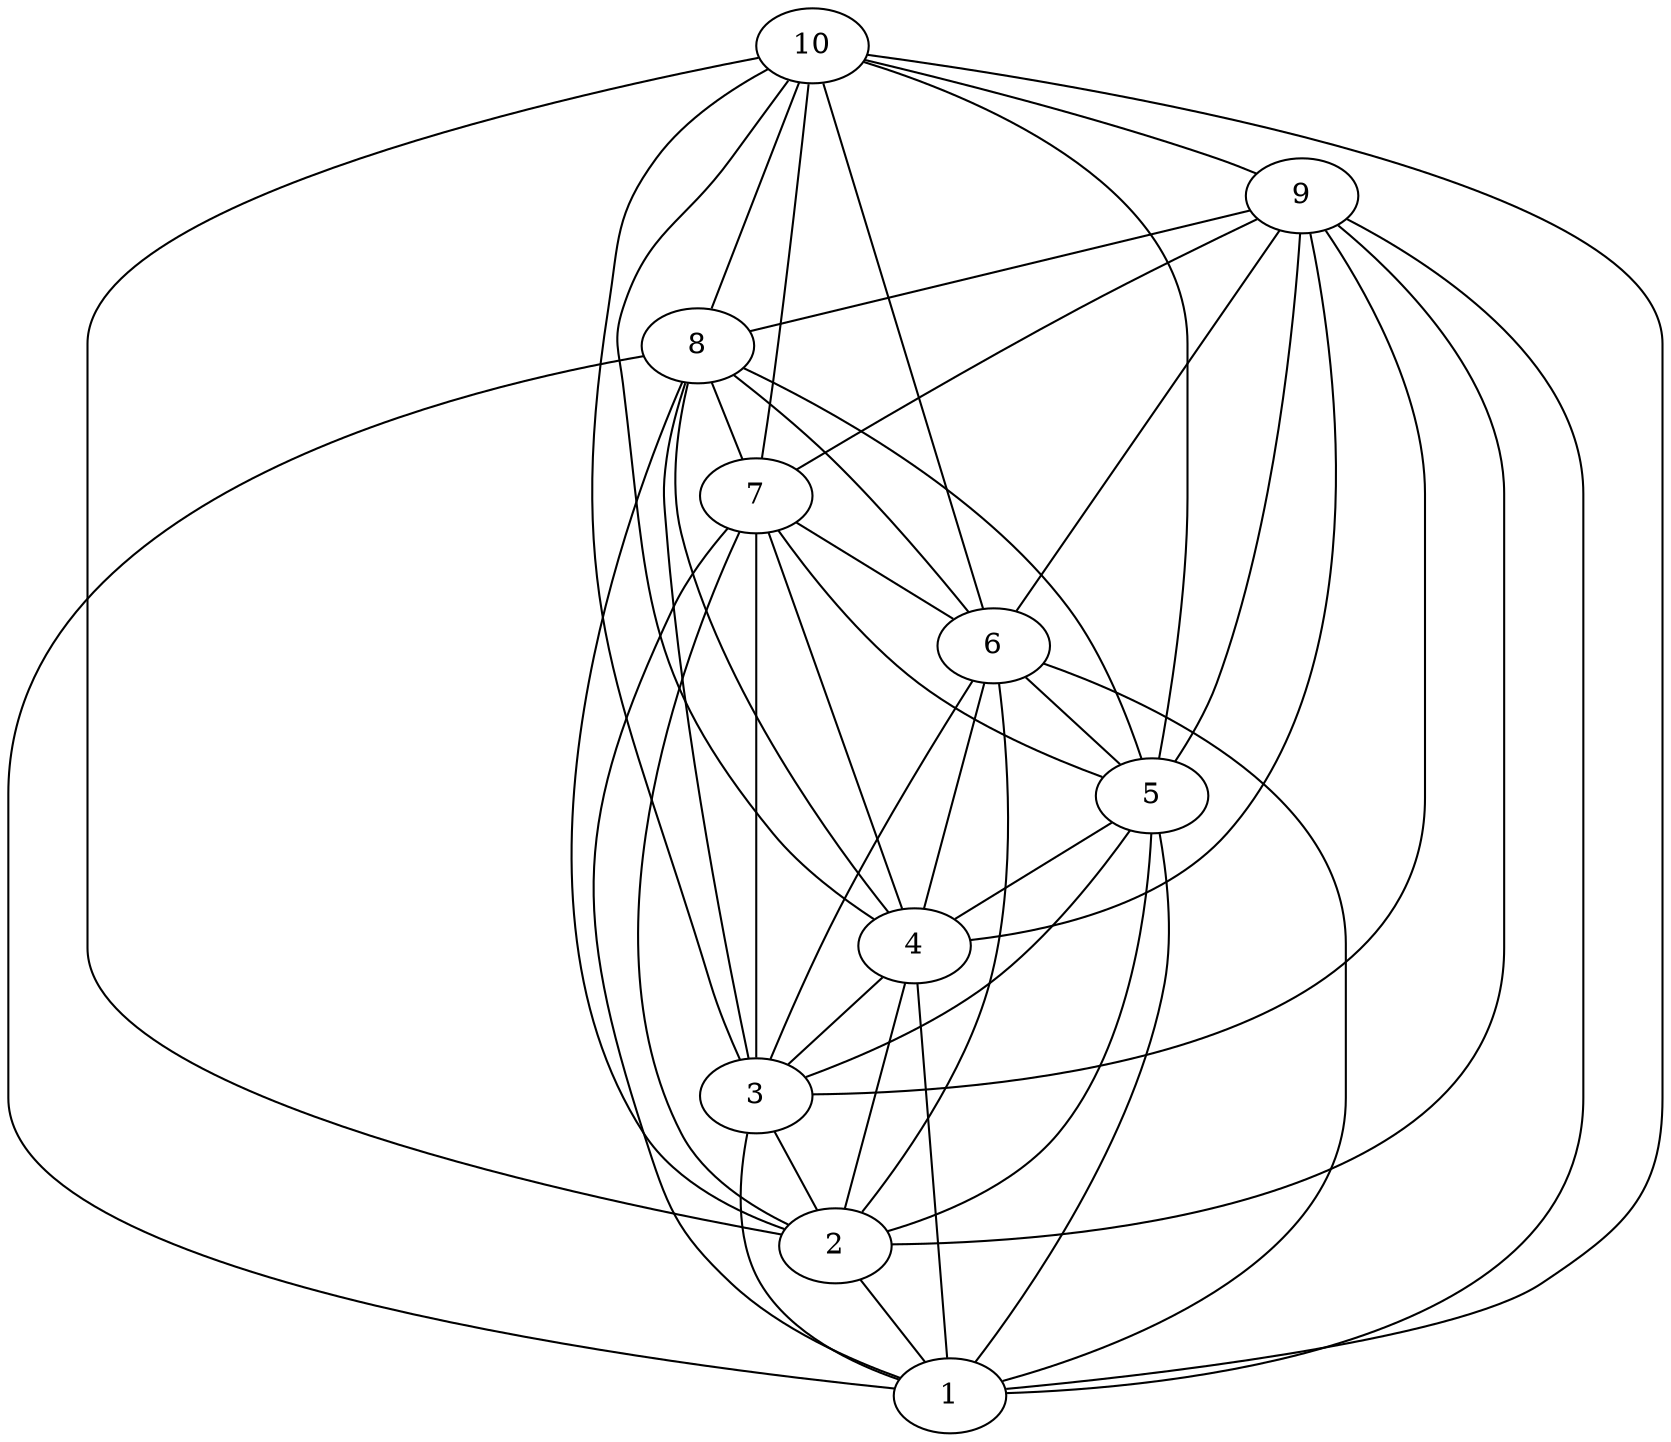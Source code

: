 graph G {
7 -- 3;
9 -- 1;
9 -- 8;
10 -- 6;
2 -- 1;
6 -- 2;
9 -- 4;
5 -- 1;
10 -- 3;
8 -- 5;
7 -- 2;
10 -- 8;
8 -- 1;
10 -- 7;
7 -- 6;
10 -- 2;
6 -- 3;
8 -- 6;
4 -- 1;
10 -- 9;
9 -- 7;
6 -- 4;
3 -- 2;
5 -- 4;
8 -- 2;
10 -- 4;
7 -- 1;
9 -- 3;
7 -- 5;
10 -- 1;
8 -- 7;
4 -- 2;
9 -- 6;
6 -- 5;
5 -- 3;
8 -- 3;
10 -- 5;
9 -- 2;
6 -- 1;
3 -- 1;
7 -- 4;
4 -- 3;
9 -- 5;
5 -- 2;
8 -- 4;
}